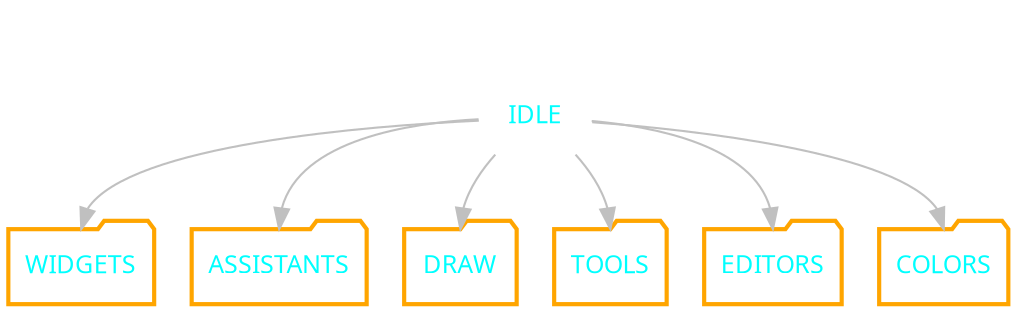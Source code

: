 digraph G {
    label="DRAW UI STATES" labelloc=t labeljust=c
    ordering=out
    fontcolor=white fontsize=24.0 fontname="Fira Code Retina"
    splines=true
    bgcolor=transparent
	edge [
		color=gray arrowhead=none arrowtail=none
        headport=n

	];
  	node [
  		color=white shape=rect
  		fontname="Fira Code Retina", fontsize=12.0, fontcolor=cyan
  	]; 

    { node [shape=rect  ]; IDLE }
    { node [shape=folder color=orange penwidth=2]; WIDGETS }
    { node [shape=folder color=orange penwidth=2]; ASSISTANTS }
    { node [shape=folder color=orange penwidth=2]; DRAW }
    { node [shape=folder color=orange penwidth=2]; TOOLS }
    { node [shape=folder color=orange penwidth=2]; EDITORS }
    { node [shape=folder color=orange penwidth=2]; COLORS }

    { edge [arrowhead="normal"]; node [shape=rect];
        IDLE -> WIDGETS, ASSISTANTS, DRAW, TOOLS, EDITORS, COLORS;
        // WIDGETS -> PALETTE, PATTERN, WIDTH, MENUBAR, STATUSBAR;
        // ASSISTANTS -> CROSSHAIR, PICKER, ZOOM, GRID, PAN, SYMMETRY;
        // DRAW -> PAINT, ERASE, BRUSH, LINE, POLYLINE, RAY, ELLIPSE, RECT, FLOODFILL
        // TOOLS -> SELECT, MOVE, TEXT, SAVE, OPEN, CODE;
        // COLORS -> FOREGROUND, BACKGROUND;
        // { node [shape=box3d];
        //     EDITORS -> "PALETTE EDITOR", "PATTERN EDITOR", "BRUSH EDITOR";
        // }
    }
}

